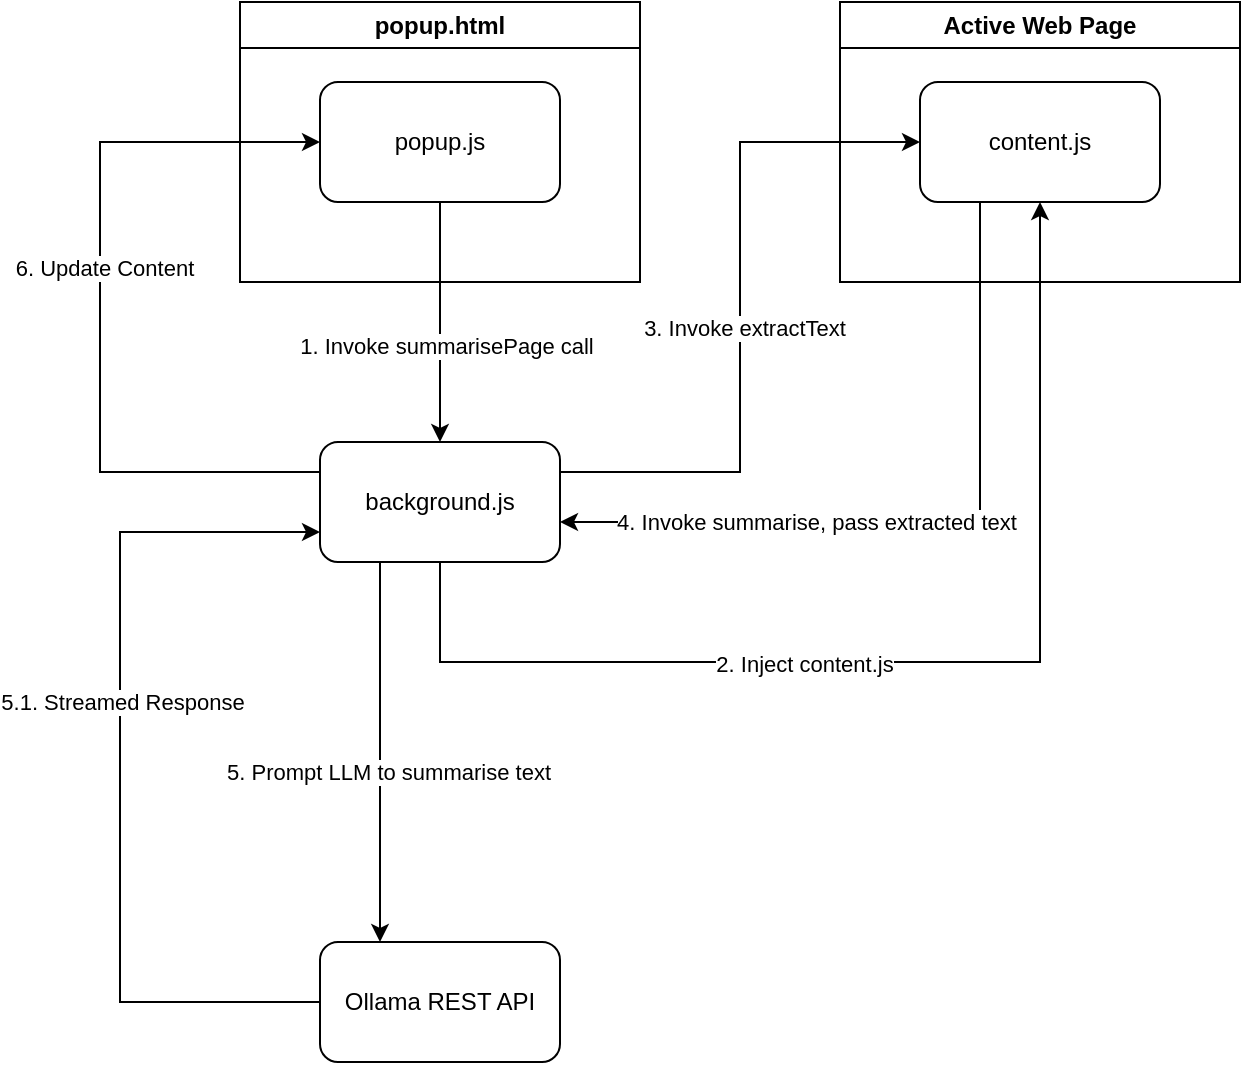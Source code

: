 <mxfile version="24.9.3">
  <diagram name="Page-1" id="aDiu15rw0cy9OTBpyGvR">
    <mxGraphModel dx="1085" dy="800" grid="1" gridSize="10" guides="1" tooltips="1" connect="1" arrows="1" fold="1" page="1" pageScale="1" pageWidth="827" pageHeight="1169" math="0" shadow="0">
      <root>
        <mxCell id="0" />
        <mxCell id="1" parent="0" />
        <mxCell id="Wjjnw8Yn3LGWxYWek6Te-2" value="background.js" style="rounded=1;whiteSpace=wrap;html=1;" vertex="1" parent="1">
          <mxGeometry x="170" y="310" width="120" height="60" as="geometry" />
        </mxCell>
        <mxCell id="Wjjnw8Yn3LGWxYWek6Te-4" value="Active Web Page" style="swimlane;whiteSpace=wrap;html=1;" vertex="1" parent="1">
          <mxGeometry x="430" y="90" width="200" height="140" as="geometry" />
        </mxCell>
        <mxCell id="Wjjnw8Yn3LGWxYWek6Te-3" value="content.js" style="rounded=1;whiteSpace=wrap;html=1;" vertex="1" parent="Wjjnw8Yn3LGWxYWek6Te-4">
          <mxGeometry x="40" y="40" width="120" height="60" as="geometry" />
        </mxCell>
        <mxCell id="Wjjnw8Yn3LGWxYWek6Te-6" value="popup.html" style="swimlane;whiteSpace=wrap;html=1;" vertex="1" parent="1">
          <mxGeometry x="130" y="90" width="200" height="140" as="geometry" />
        </mxCell>
        <mxCell id="Wjjnw8Yn3LGWxYWek6Te-7" value="popup.js" style="rounded=1;whiteSpace=wrap;html=1;" vertex="1" parent="Wjjnw8Yn3LGWxYWek6Te-6">
          <mxGeometry x="40" y="40" width="120" height="60" as="geometry" />
        </mxCell>
        <mxCell id="Wjjnw8Yn3LGWxYWek6Te-8" value="" style="endArrow=classic;html=1;rounded=0;exitX=0.5;exitY=1;exitDx=0;exitDy=0;entryX=0.5;entryY=0;entryDx=0;entryDy=0;" edge="1" parent="1" source="Wjjnw8Yn3LGWxYWek6Te-7" target="Wjjnw8Yn3LGWxYWek6Te-2">
          <mxGeometry width="50" height="50" relative="1" as="geometry">
            <mxPoint x="480" y="380" as="sourcePoint" />
            <mxPoint x="530" y="330" as="targetPoint" />
          </mxGeometry>
        </mxCell>
        <mxCell id="Wjjnw8Yn3LGWxYWek6Te-9" value="1. Invoke summarisePage call" style="edgeLabel;html=1;align=center;verticalAlign=middle;resizable=0;points=[];" vertex="1" connectable="0" parent="Wjjnw8Yn3LGWxYWek6Te-8">
          <mxGeometry x="0.2" y="3" relative="1" as="geometry">
            <mxPoint as="offset" />
          </mxGeometry>
        </mxCell>
        <mxCell id="Wjjnw8Yn3LGWxYWek6Te-10" value="" style="endArrow=classic;html=1;rounded=0;exitX=0.5;exitY=1;exitDx=0;exitDy=0;entryX=0.5;entryY=1;entryDx=0;entryDy=0;edgeStyle=orthogonalEdgeStyle;" edge="1" parent="1" source="Wjjnw8Yn3LGWxYWek6Te-2" target="Wjjnw8Yn3LGWxYWek6Te-3">
          <mxGeometry width="50" height="50" relative="1" as="geometry">
            <mxPoint x="480" y="380" as="sourcePoint" />
            <mxPoint x="530" y="330" as="targetPoint" />
            <Array as="points">
              <mxPoint x="230" y="420" />
              <mxPoint x="530" y="420" />
            </Array>
          </mxGeometry>
        </mxCell>
        <mxCell id="Wjjnw8Yn3LGWxYWek6Te-11" value="2. Inject content.js" style="edgeLabel;html=1;align=center;verticalAlign=middle;resizable=0;points=[];" vertex="1" connectable="0" parent="Wjjnw8Yn3LGWxYWek6Te-10">
          <mxGeometry x="-0.2" y="-1" relative="1" as="geometry">
            <mxPoint as="offset" />
          </mxGeometry>
        </mxCell>
        <mxCell id="Wjjnw8Yn3LGWxYWek6Te-12" value="" style="endArrow=classic;html=1;rounded=0;exitX=0.25;exitY=1;exitDx=0;exitDy=0;edgeStyle=orthogonalEdgeStyle;" edge="1" parent="1" source="Wjjnw8Yn3LGWxYWek6Te-3">
          <mxGeometry width="50" height="50" relative="1" as="geometry">
            <mxPoint x="480" y="380" as="sourcePoint" />
            <mxPoint x="290" y="350" as="targetPoint" />
            <Array as="points">
              <mxPoint x="500" y="350" />
              <mxPoint x="290" y="350" />
            </Array>
          </mxGeometry>
        </mxCell>
        <mxCell id="Wjjnw8Yn3LGWxYWek6Te-13" value="4. Invoke summarise, pass extracted text" style="edgeLabel;html=1;align=center;verticalAlign=middle;resizable=0;points=[];" vertex="1" connectable="0" parent="Wjjnw8Yn3LGWxYWek6Te-12">
          <mxGeometry x="0.311" relative="1" as="geometry">
            <mxPoint as="offset" />
          </mxGeometry>
        </mxCell>
        <mxCell id="Wjjnw8Yn3LGWxYWek6Te-14" value="" style="endArrow=classic;html=1;rounded=0;exitX=1;exitY=0.25;exitDx=0;exitDy=0;entryX=0;entryY=0.5;entryDx=0;entryDy=0;edgeStyle=orthogonalEdgeStyle;" edge="1" parent="1" source="Wjjnw8Yn3LGWxYWek6Te-2" target="Wjjnw8Yn3LGWxYWek6Te-3">
          <mxGeometry width="50" height="50" relative="1" as="geometry">
            <mxPoint x="480" y="380" as="sourcePoint" />
            <mxPoint x="530" y="330" as="targetPoint" />
          </mxGeometry>
        </mxCell>
        <mxCell id="Wjjnw8Yn3LGWxYWek6Te-15" value="3. Invoke extractText" style="edgeLabel;html=1;align=center;verticalAlign=middle;resizable=0;points=[];" vertex="1" connectable="0" parent="Wjjnw8Yn3LGWxYWek6Te-14">
          <mxGeometry x="-0.061" y="-2" relative="1" as="geometry">
            <mxPoint as="offset" />
          </mxGeometry>
        </mxCell>
        <mxCell id="Wjjnw8Yn3LGWxYWek6Te-16" value="Ollama REST API" style="rounded=1;whiteSpace=wrap;html=1;" vertex="1" parent="1">
          <mxGeometry x="170" y="560" width="120" height="60" as="geometry" />
        </mxCell>
        <mxCell id="Wjjnw8Yn3LGWxYWek6Te-17" value="" style="endArrow=classic;html=1;rounded=0;exitX=0.25;exitY=1;exitDx=0;exitDy=0;entryX=0.25;entryY=0;entryDx=0;entryDy=0;" edge="1" parent="1" source="Wjjnw8Yn3LGWxYWek6Te-2" target="Wjjnw8Yn3LGWxYWek6Te-16">
          <mxGeometry width="50" height="50" relative="1" as="geometry">
            <mxPoint x="205" y="510" as="sourcePoint" />
            <mxPoint x="255" y="460" as="targetPoint" />
          </mxGeometry>
        </mxCell>
        <mxCell id="Wjjnw8Yn3LGWxYWek6Te-18" value="5. Prompt LLM to summarise text" style="edgeLabel;html=1;align=center;verticalAlign=middle;resizable=0;points=[];" vertex="1" connectable="0" parent="Wjjnw8Yn3LGWxYWek6Te-17">
          <mxGeometry x="0.105" y="4" relative="1" as="geometry">
            <mxPoint as="offset" />
          </mxGeometry>
        </mxCell>
        <mxCell id="Wjjnw8Yn3LGWxYWek6Te-19" value="" style="endArrow=classic;html=1;rounded=0;exitX=0;exitY=0.5;exitDx=0;exitDy=0;entryX=0;entryY=0.75;entryDx=0;entryDy=0;edgeStyle=elbowEdgeStyle;elbow=vertical;" edge="1" parent="1" source="Wjjnw8Yn3LGWxYWek6Te-16" target="Wjjnw8Yn3LGWxYWek6Te-2">
          <mxGeometry width="50" height="50" relative="1" as="geometry">
            <mxPoint x="150" y="585" as="sourcePoint" />
            <mxPoint x="200" y="535" as="targetPoint" />
            <Array as="points">
              <mxPoint x="70" y="465" />
            </Array>
          </mxGeometry>
        </mxCell>
        <mxCell id="Wjjnw8Yn3LGWxYWek6Te-20" value="5.1. Streamed Response" style="edgeLabel;html=1;align=center;verticalAlign=middle;resizable=0;points=[];" vertex="1" connectable="0" parent="Wjjnw8Yn3LGWxYWek6Te-19">
          <mxGeometry x="0.151" y="-1" relative="1" as="geometry">
            <mxPoint as="offset" />
          </mxGeometry>
        </mxCell>
        <mxCell id="Wjjnw8Yn3LGWxYWek6Te-21" value="" style="endArrow=classic;html=1;rounded=0;exitX=0;exitY=0.25;exitDx=0;exitDy=0;entryX=0;entryY=0.5;entryDx=0;entryDy=0;edgeStyle=orthogonalEdgeStyle;" edge="1" parent="1" source="Wjjnw8Yn3LGWxYWek6Te-2" target="Wjjnw8Yn3LGWxYWek6Te-7">
          <mxGeometry width="50" height="50" relative="1" as="geometry">
            <mxPoint x="390" y="440" as="sourcePoint" />
            <mxPoint x="440" y="390" as="targetPoint" />
            <Array as="points">
              <mxPoint x="60" y="325" />
              <mxPoint x="60" y="160" />
            </Array>
          </mxGeometry>
        </mxCell>
        <mxCell id="Wjjnw8Yn3LGWxYWek6Te-22" value="6. Update Content" style="edgeLabel;html=1;align=center;verticalAlign=middle;resizable=0;points=[];" vertex="1" connectable="0" parent="Wjjnw8Yn3LGWxYWek6Te-21">
          <mxGeometry x="0.101" y="-2" relative="1" as="geometry">
            <mxPoint as="offset" />
          </mxGeometry>
        </mxCell>
      </root>
    </mxGraphModel>
  </diagram>
</mxfile>
